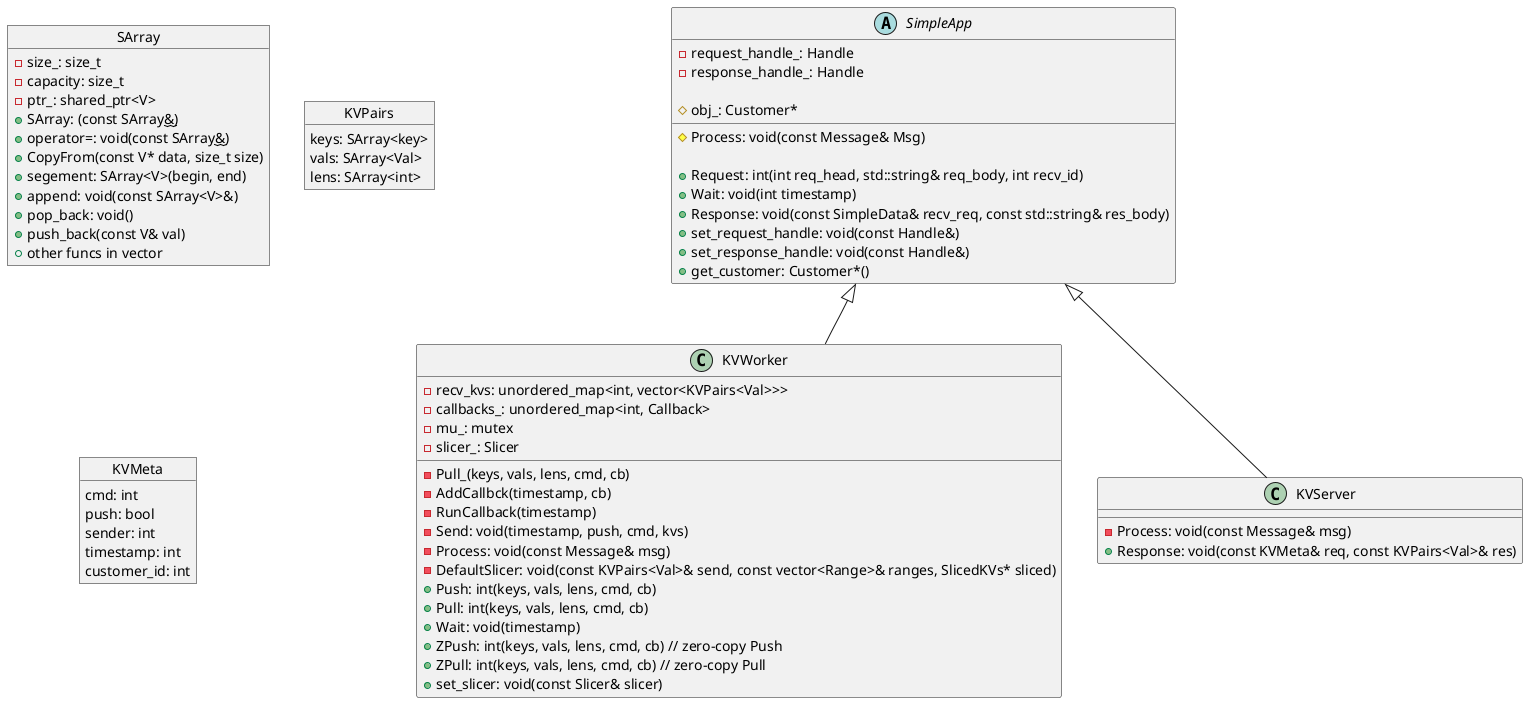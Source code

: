 @startuml


' std::vector<int> a(10); SArray<int> b(a);  // copying
' std::shared_ptr<std::vector<int>> c(new std::vector<int>(10));
' SArray<int> d(c);  // only pointer copying
object SArray {
    - size_: size_t
    - capacity: size_t
    - ptr_: shared_ptr<V>

    + SArray: (const SArray<W>&)
    + operator=: void(const SArray<W>&)

    + CopyFrom(const V* data, size_t size)
    + segement: SArray<V>(begin, end)
    + append: void(const SArray<V>&)
    + pop_back: void()
    + push_back(const V& val)
    + other funcs in vector

}

object KVPairs {
    keys: SArray<key>
    vals: SArray<Val>
    lens: SArray<int>
}


abstract SimpleApp {
    - request_handle_: Handle
    - response_handle_: Handle

    # obj_: Customer*
    # Process: void(const Message& Msg)

    + Request: int(int req_head, std::string& req_body, int recv_id)
    + Wait: void(int timestamp)
    + Response: void(const SimpleData& recv_req, const std::string& res_body)
    + set_request_handle: void(const Handle&)
    + set_response_handle: void(const Handle&)
    + get_customer: Customer*()
}

SimpleApp <|-- KVWorker
SimpleApp <|-- KVServer

class KVWorker {
    - recv_kvs: unordered_map<int, vector<KVPairs<Val>>>
    - callbacks_: unordered_map<int, Callback>
    - mu_: mutex
    - slicer_: Slicer

    - Pull_(keys, vals, lens, cmd, cb)
    - AddCallbck(timestamp, cb)
    - RunCallback(timestamp)
    - Send: void(timestamp, push, cmd, kvs)
    - Process: void(const Message& msg)
    - DefaultSlicer: void(const KVPairs<Val>& send, const vector<Range>& ranges, SlicedKVs* sliced)


    + Push: int(keys, vals, lens, cmd, cb)
    + Pull: int(keys, vals, lens, cmd, cb)
    + Wait: void(timestamp)
    + ZPush: int(keys, vals, lens, cmd, cb) // zero-copy Push
    + ZPull: int(keys, vals, lens, cmd, cb) // zero-copy Pull
    + set_slicer: void(const Slicer& slicer)
}

object KVMeta {
    cmd: int
    push: bool
    sender: int
    timestamp: int
    customer_id: int
}

class KVServer {
    - Process: void(const Message& msg)
    + Response: void(const KVMeta& req, const KVPairs<Val>& res)
}

@enduml